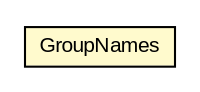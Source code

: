 #!/usr/local/bin/dot
#
# Class diagram 
# Generated by UMLGraph version R5_6-24-gf6e263 (http://www.umlgraph.org/)
#

digraph G {
	edge [fontname="arial",fontsize=10,labelfontname="arial",labelfontsize=10];
	node [fontname="arial",fontsize=10,shape=plaintext];
	nodesep=0.25;
	ranksep=0.5;
	// org.miloss.fgsms.auxsrv.status.GroupNames
	c664828 [label=<<table title="org.miloss.fgsms.auxsrv.status.GroupNames" border="0" cellborder="1" cellspacing="0" cellpadding="2" port="p" bgcolor="lemonChiffon" href="./GroupNames.html">
		<tr><td><table border="0" cellspacing="0" cellpadding="1">
<tr><td align="center" balign="center"> GroupNames </td></tr>
		</table></td></tr>
		</table>>, URL="./GroupNames.html", fontname="arial", fontcolor="black", fontsize=10.0];
}

